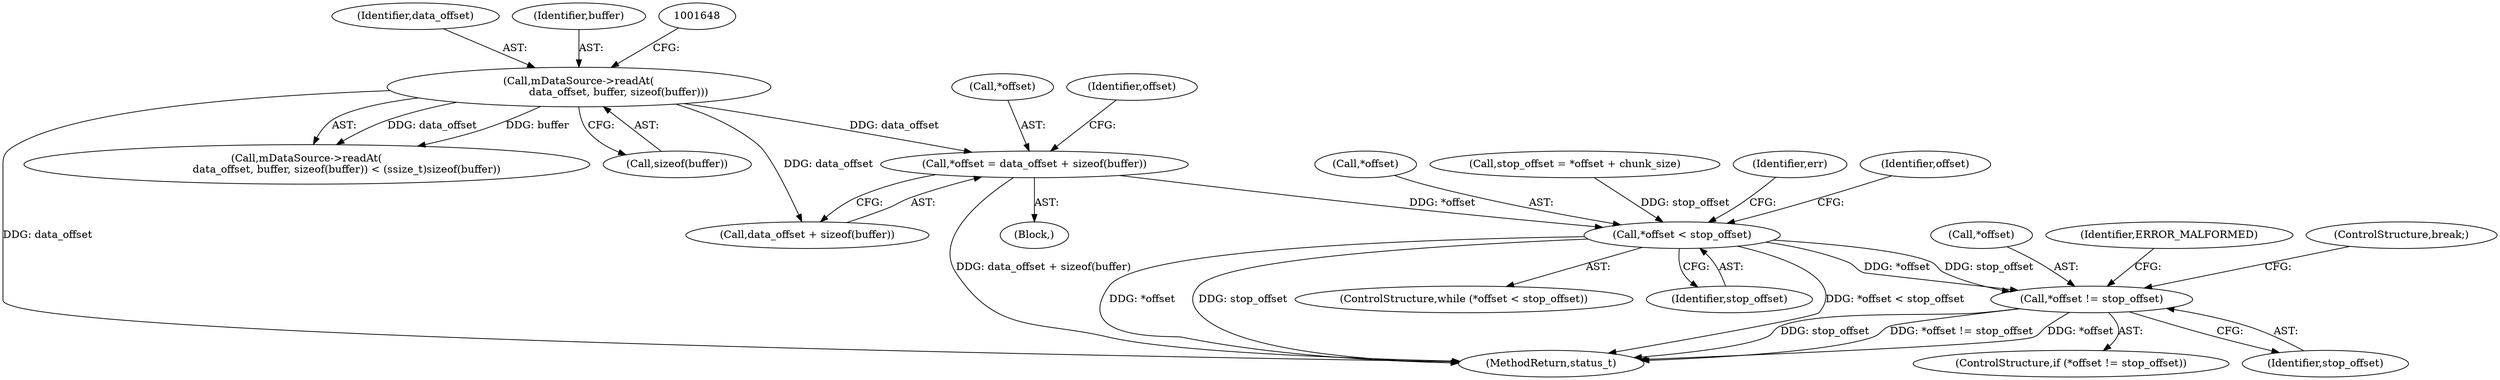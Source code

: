 digraph "0_Android_463a6f807e187828442949d1924e143cf07778c6@API" {
"1001722" [label="(Call,*offset = data_offset + sizeof(buffer))"];
"1001642" [label="(Call,mDataSource->readAt(\n                        data_offset, buffer, sizeof(buffer)))"];
"1001730" [label="(Call,*offset < stop_offset)"];
"1001751" [label="(Call,*offset != stop_offset)"];
"1001625" [label="(Block,)"];
"1001643" [label="(Identifier,data_offset)"];
"1001750" [label="(ControlStructure,if (*offset != stop_offset))"];
"1001751" [label="(Call,*offset != stop_offset)"];
"1001752" [label="(Call,*offset)"];
"1001642" [label="(Call,mDataSource->readAt(\n                        data_offset, buffer, sizeof(buffer)))"];
"1001730" [label="(Call,*offset < stop_offset)"];
"1001757" [label="(Identifier,ERROR_MALFORMED)"];
"1001725" [label="(Call,data_offset + sizeof(buffer))"];
"1001758" [label="(ControlStructure,break;)"];
"1001723" [label="(Call,*offset)"];
"1001722" [label="(Call,*offset = data_offset + sizeof(buffer))"];
"1001733" [label="(Identifier,stop_offset)"];
"1001731" [label="(Call,*offset)"];
"1001732" [label="(Identifier,offset)"];
"1001716" [label="(Call,stop_offset = *offset + chunk_size)"];
"1002911" [label="(MethodReturn,status_t)"];
"1001644" [label="(Identifier,buffer)"];
"1001737" [label="(Identifier,err)"];
"1001641" [label="(Call,mDataSource->readAt(\n                        data_offset, buffer, sizeof(buffer)) < (ssize_t)sizeof(buffer))"];
"1001645" [label="(Call,sizeof(buffer))"];
"1001754" [label="(Identifier,stop_offset)"];
"1001729" [label="(ControlStructure,while (*offset < stop_offset))"];
"1001753" [label="(Identifier,offset)"];
"1001722" -> "1001625"  [label="AST: "];
"1001722" -> "1001725"  [label="CFG: "];
"1001723" -> "1001722"  [label="AST: "];
"1001725" -> "1001722"  [label="AST: "];
"1001732" -> "1001722"  [label="CFG: "];
"1001722" -> "1002911"  [label="DDG: data_offset + sizeof(buffer)"];
"1001642" -> "1001722"  [label="DDG: data_offset"];
"1001722" -> "1001730"  [label="DDG: *offset"];
"1001642" -> "1001641"  [label="AST: "];
"1001642" -> "1001645"  [label="CFG: "];
"1001643" -> "1001642"  [label="AST: "];
"1001644" -> "1001642"  [label="AST: "];
"1001645" -> "1001642"  [label="AST: "];
"1001648" -> "1001642"  [label="CFG: "];
"1001642" -> "1002911"  [label="DDG: data_offset"];
"1001642" -> "1001641"  [label="DDG: data_offset"];
"1001642" -> "1001641"  [label="DDG: buffer"];
"1001642" -> "1001725"  [label="DDG: data_offset"];
"1001730" -> "1001729"  [label="AST: "];
"1001730" -> "1001733"  [label="CFG: "];
"1001731" -> "1001730"  [label="AST: "];
"1001733" -> "1001730"  [label="AST: "];
"1001737" -> "1001730"  [label="CFG: "];
"1001753" -> "1001730"  [label="CFG: "];
"1001730" -> "1002911"  [label="DDG: *offset < stop_offset"];
"1001730" -> "1002911"  [label="DDG: *offset"];
"1001730" -> "1002911"  [label="DDG: stop_offset"];
"1001716" -> "1001730"  [label="DDG: stop_offset"];
"1001730" -> "1001751"  [label="DDG: *offset"];
"1001730" -> "1001751"  [label="DDG: stop_offset"];
"1001751" -> "1001750"  [label="AST: "];
"1001751" -> "1001754"  [label="CFG: "];
"1001752" -> "1001751"  [label="AST: "];
"1001754" -> "1001751"  [label="AST: "];
"1001757" -> "1001751"  [label="CFG: "];
"1001758" -> "1001751"  [label="CFG: "];
"1001751" -> "1002911"  [label="DDG: *offset != stop_offset"];
"1001751" -> "1002911"  [label="DDG: *offset"];
"1001751" -> "1002911"  [label="DDG: stop_offset"];
}
